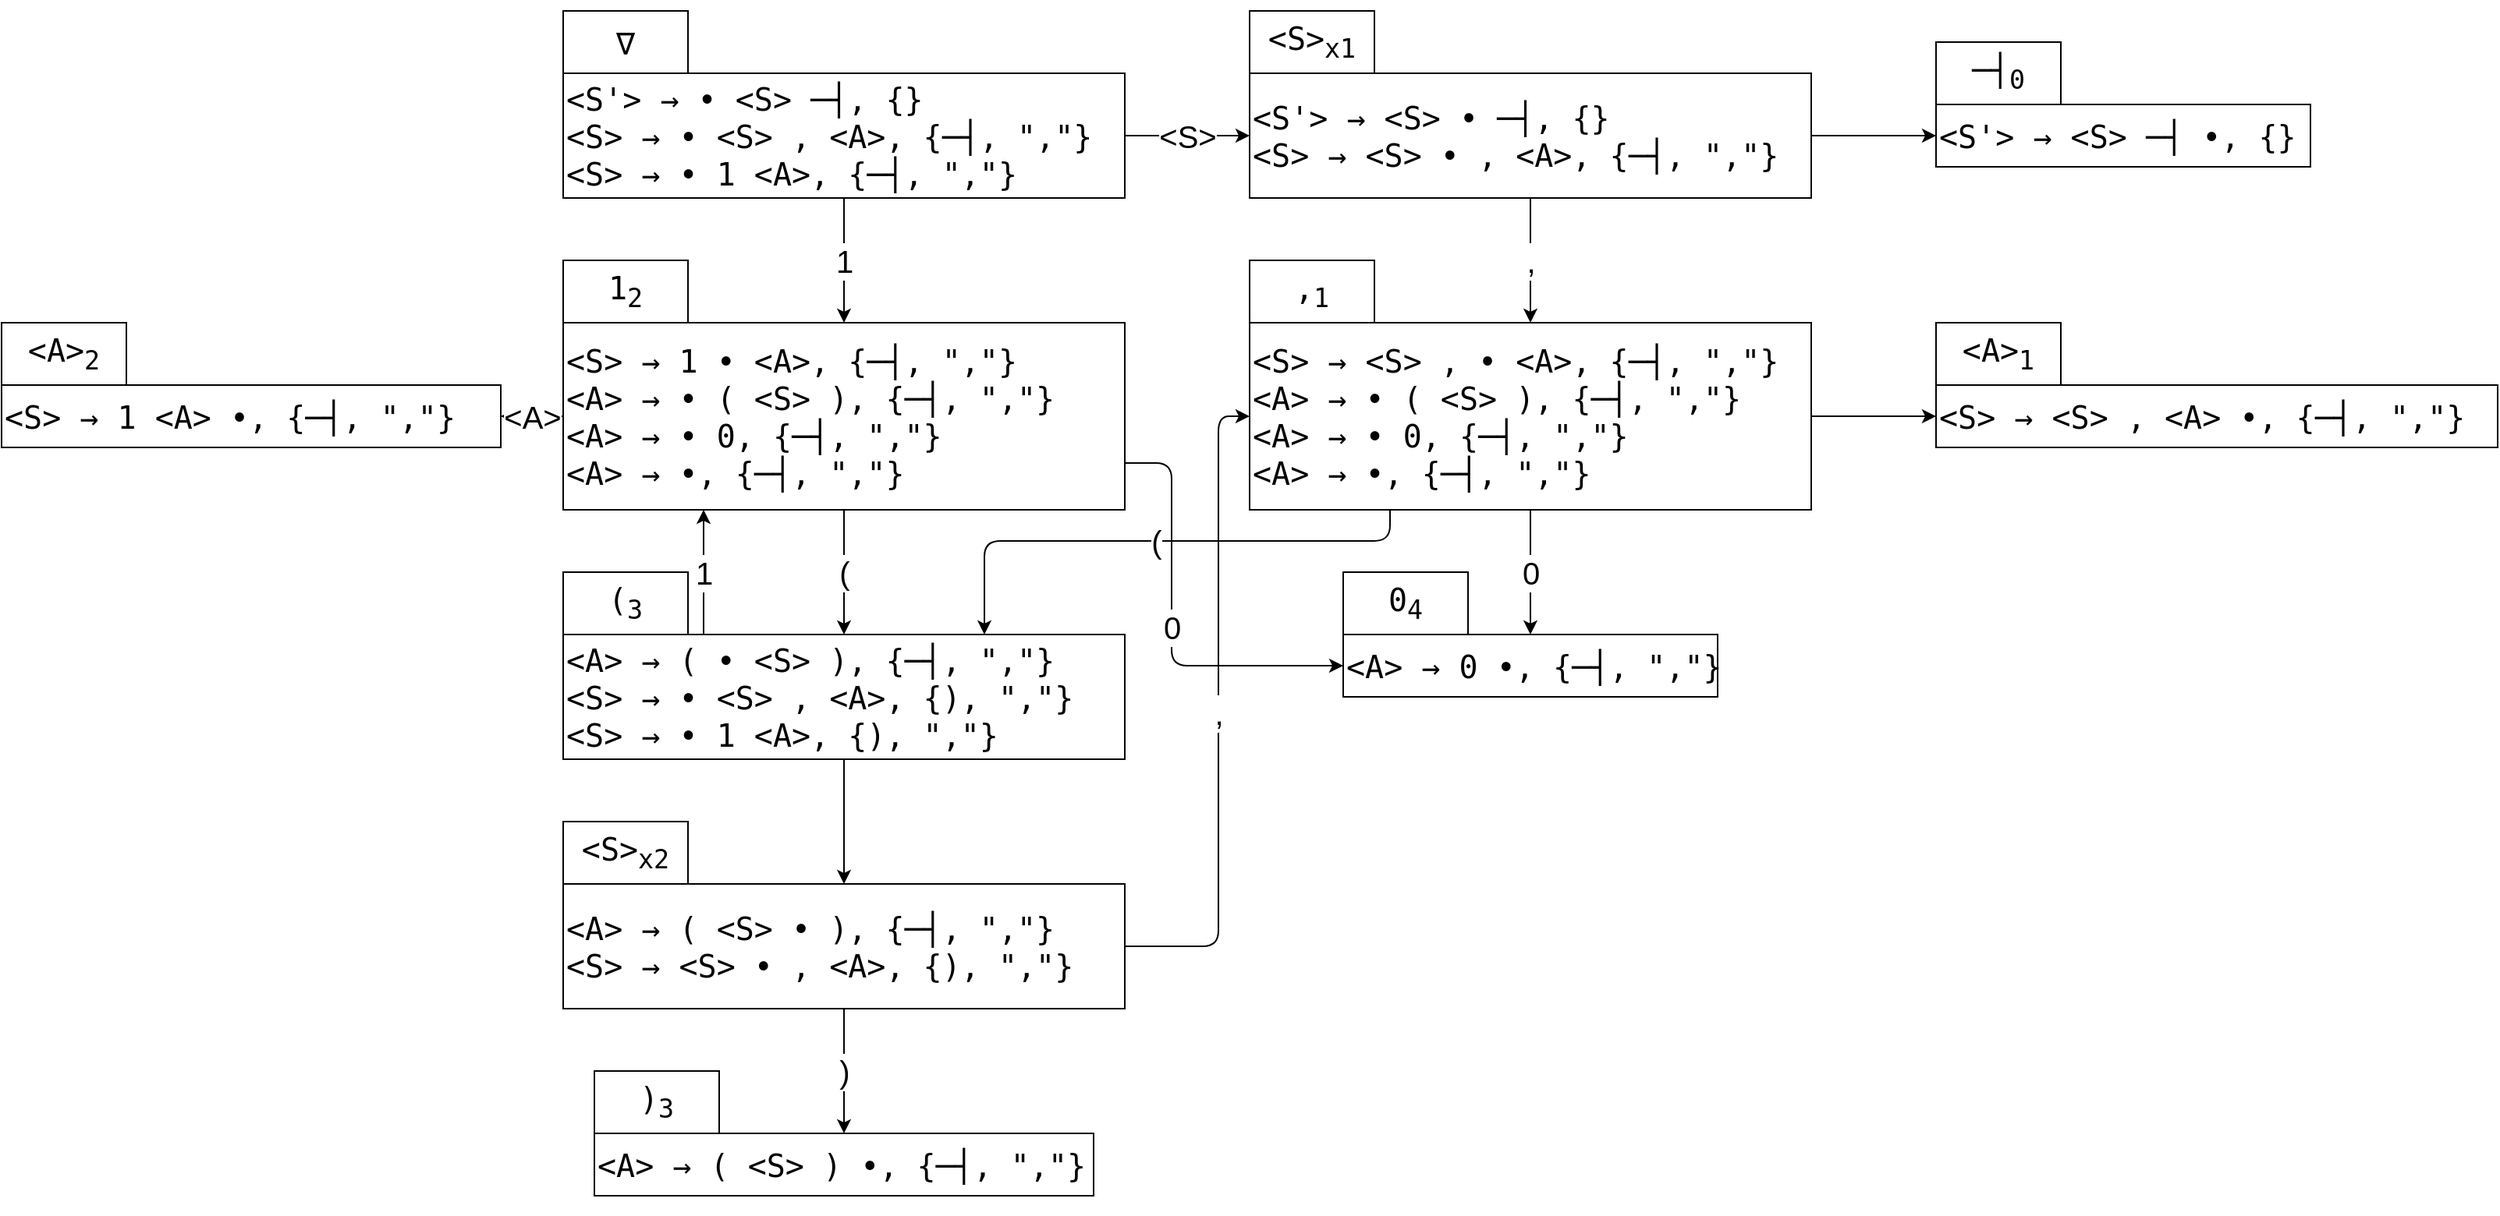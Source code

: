 <mxfile>
    <diagram id="FyQH_0DD5EB0fLvAyzvK" name="Automat">
        <mxGraphModel dx="1963" dy="1316" grid="1" gridSize="10" guides="1" tooltips="1" connect="1" arrows="1" fold="1" page="1" pageScale="1" pageWidth="850" pageHeight="1100" math="0" shadow="0">
            <root>
                <mxCell id="0"/>
                <mxCell id="1" parent="0"/>
                <mxCell id="6" value="&lt;font style=&quot;font-size: 20px&quot;&gt;&amp;lt;S&amp;gt;&lt;/font&gt;" style="edgeStyle=none;html=1;exitX=1;exitY=0.5;exitDx=0;exitDy=0;entryX=0;entryY=0.5;entryDx=0;entryDy=0;" edge="1" parent="1" source="2" target="4">
                    <mxGeometry relative="1" as="geometry"/>
                </mxCell>
                <mxCell id="15" value="1" style="edgeStyle=none;html=1;exitX=0.5;exitY=1;exitDx=0;exitDy=0;fontSize=20;entryX=0.5;entryY=0;entryDx=0;entryDy=0;" edge="1" parent="1" source="2" target="12">
                    <mxGeometry relative="1" as="geometry">
                        <mxPoint x="340" y="330" as="targetPoint"/>
                    </mxGeometry>
                </mxCell>
                <mxCell id="2" value="&lt;pre&gt;&lt;span style=&quot;font-size: 20px&quot;&gt;&amp;lt;S'&amp;gt; → • &amp;lt;S&amp;gt; ─┤, {}&lt;br/&gt;&amp;lt;S&amp;gt; → • &amp;lt;S&amp;gt; , &amp;lt;A&amp;gt;, {─┤, &quot;,&quot;}&lt;br/&gt;&amp;lt;S&amp;gt; → • 1 &amp;lt;A&amp;gt;, {─┤, &quot;,&quot;}&lt;/span&gt;&lt;br&gt;&lt;/pre&gt;" style="rounded=0;whiteSpace=wrap;html=1;align=left;" vertex="1" parent="1">
                    <mxGeometry x="160" y="160" width="360" height="80" as="geometry"/>
                </mxCell>
                <mxCell id="3" value="&lt;pre&gt;&lt;font style=&quot;font-size: 20px&quot;&gt;∇&lt;/font&gt;&lt;/pre&gt;" style="rounded=0;whiteSpace=wrap;html=1;" vertex="1" parent="1">
                    <mxGeometry x="160" y="120" width="80" height="40" as="geometry"/>
                </mxCell>
                <mxCell id="9" style="edgeStyle=none;html=1;exitX=1;exitY=0.5;exitDx=0;exitDy=0;entryX=0;entryY=0.5;entryDx=0;entryDy=0;fontSize=20;" edge="1" parent="1" source="4" target="7">
                    <mxGeometry relative="1" as="geometry"/>
                </mxCell>
                <mxCell id="16" value="," style="edgeStyle=none;html=1;exitX=0.5;exitY=1;exitDx=0;exitDy=0;entryX=0.5;entryY=0;entryDx=0;entryDy=0;fontSize=20;" edge="1" parent="1" source="4" target="10">
                    <mxGeometry relative="1" as="geometry"/>
                </mxCell>
                <mxCell id="4" value="&lt;pre&gt;&lt;span style=&quot;font-size: 20px&quot;&gt;&amp;lt;S'&amp;gt; → &amp;lt;S&amp;gt; • ─┤, {}&lt;br&gt;&amp;lt;S&amp;gt; → &amp;lt;S&amp;gt; • , &amp;lt;A&amp;gt;, {─┤, &quot;,&quot;}&lt;br&gt;&lt;/span&gt;&lt;/pre&gt;" style="rounded=0;whiteSpace=wrap;html=1;align=left;" vertex="1" parent="1">
                    <mxGeometry x="600" y="160" width="360" height="80" as="geometry"/>
                </mxCell>
                <mxCell id="5" value="&lt;pre&gt;&lt;font style=&quot;font-size: 20px&quot;&gt;&amp;lt;S&amp;gt;&lt;sub&gt;x1&lt;/sub&gt;&lt;/font&gt;&lt;/pre&gt;" style="rounded=0;whiteSpace=wrap;html=1;" vertex="1" parent="1">
                    <mxGeometry x="600" y="120" width="80" height="40" as="geometry"/>
                </mxCell>
                <mxCell id="7" value="&lt;pre&gt;&lt;pre&gt;&amp;lt;S'&amp;gt; → &amp;lt;S&amp;gt; ─┤ •, {}&lt;br&gt;&lt;/pre&gt;&lt;/pre&gt;" style="rounded=0;whiteSpace=wrap;html=1;align=left;fontSize=20;" vertex="1" parent="1">
                    <mxGeometry x="1040" y="180" width="240" height="40" as="geometry"/>
                </mxCell>
                <mxCell id="8" value="&lt;pre&gt;&lt;pre style=&quot;font-size: 12px ; text-align: left&quot;&gt;&lt;span style=&quot;font-size: 20px&quot;&gt;─┤&lt;sub&gt;0&lt;/sub&gt;&lt;/span&gt;&lt;/pre&gt;&lt;/pre&gt;" style="rounded=0;whiteSpace=wrap;html=1;fontSize=20;" vertex="1" parent="1">
                    <mxGeometry x="1040" y="140" width="80" height="40" as="geometry"/>
                </mxCell>
                <mxCell id="20" value="(" style="edgeStyle=none;html=1;exitX=0.25;exitY=1;exitDx=0;exitDy=0;entryX=0.75;entryY=0;entryDx=0;entryDy=0;fontSize=20;" edge="1" parent="1" source="10" target="17">
                    <mxGeometry relative="1" as="geometry">
                        <Array as="points">
                            <mxPoint x="690" y="460"/>
                            <mxPoint x="430" y="460"/>
                        </Array>
                    </mxGeometry>
                </mxCell>
                <mxCell id="28" value="0" style="edgeStyle=none;html=1;exitX=0.5;exitY=1;exitDx=0;exitDy=0;entryX=0.5;entryY=0;entryDx=0;entryDy=0;fontSize=20;" edge="1" parent="1" source="10" target="21">
                    <mxGeometry relative="1" as="geometry"/>
                </mxCell>
                <mxCell id="40" style="edgeStyle=none;html=1;exitX=1;exitY=0.5;exitDx=0;exitDy=0;entryX=0;entryY=0.5;entryDx=0;entryDy=0;fontSize=20;" edge="1" parent="1" source="10" target="32">
                    <mxGeometry relative="1" as="geometry"/>
                </mxCell>
                <mxCell id="10" value="&lt;pre&gt;&lt;pre&gt;&amp;lt;S&amp;gt; → &amp;lt;S&amp;gt; , • &amp;lt;A&amp;gt;, {─┤, &quot;,&quot;}&lt;br/&gt;&amp;lt;A&amp;gt; → • ( &amp;lt;S&amp;gt; ), {─┤, &quot;,&quot;}&lt;br/&gt;&amp;lt;A&amp;gt; → • 0, {─┤, &quot;,&quot;}&lt;br/&gt;&amp;lt;A&amp;gt; → •, {─┤, &quot;,&quot;}&lt;span style=&quot;font-size: 12px&quot;&gt;&lt;br&gt;&lt;/span&gt;&lt;/pre&gt;&lt;/pre&gt;" style="rounded=0;whiteSpace=wrap;html=1;align=left;fontSize=20;" vertex="1" parent="1">
                    <mxGeometry x="600" y="320" width="360" height="120" as="geometry"/>
                </mxCell>
                <mxCell id="11" value="&lt;pre&gt;&lt;font style=&quot;font-size: 20px&quot;&gt;,&lt;sub&gt;1&lt;/sub&gt;&lt;/font&gt;&lt;/pre&gt;" style="rounded=0;whiteSpace=wrap;html=1;fontSize=20;" vertex="1" parent="1">
                    <mxGeometry x="600" y="280" width="80" height="40" as="geometry"/>
                </mxCell>
                <mxCell id="19" value="(" style="edgeStyle=none;html=1;exitX=0.5;exitY=1;exitDx=0;exitDy=0;entryX=0.5;entryY=0;entryDx=0;entryDy=0;fontSize=20;" edge="1" parent="1" source="12" target="17">
                    <mxGeometry relative="1" as="geometry"/>
                </mxCell>
                <mxCell id="30" value="0" style="edgeStyle=none;html=1;exitX=1;exitY=0.75;exitDx=0;exitDy=0;entryX=0;entryY=0.5;entryDx=0;entryDy=0;fontSize=20;" edge="1" parent="1" source="12" target="21">
                    <mxGeometry relative="1" as="geometry">
                        <Array as="points">
                            <mxPoint x="550" y="410"/>
                            <mxPoint x="550" y="540"/>
                        </Array>
                    </mxGeometry>
                </mxCell>
                <mxCell id="38" value="&amp;lt;A&amp;gt;" style="edgeStyle=none;html=1;exitX=0;exitY=0.5;exitDx=0;exitDy=0;entryX=1;entryY=0.5;entryDx=0;entryDy=0;fontSize=20;" edge="1" parent="1" source="12" target="34">
                    <mxGeometry relative="1" as="geometry"/>
                </mxCell>
                <mxCell id="12" value="&lt;pre&gt;&lt;pre&gt;&amp;lt;S&amp;gt; → 1 • &amp;lt;A&amp;gt;, {─┤, &quot;,&quot;}&lt;br/&gt;&amp;lt;A&amp;gt; → • ( &amp;lt;S&amp;gt; ), {─┤, &quot;,&quot;}&lt;br/&gt;&amp;lt;A&amp;gt; → • 0, {─┤, &quot;,&quot;}&lt;br/&gt;&amp;lt;A&amp;gt; → •, {─┤, &quot;,&quot;}&lt;br/&gt;&lt;/pre&gt;&lt;/pre&gt;" style="rounded=0;whiteSpace=wrap;html=1;align=left;fontSize=20;" vertex="1" parent="1">
                    <mxGeometry x="160" y="320" width="360" height="120" as="geometry"/>
                </mxCell>
                <mxCell id="13" value="&lt;pre&gt;&lt;font style=&quot;font-size: 20px&quot;&gt;1&lt;sub&gt;2&lt;/sub&gt;&lt;/font&gt;&lt;/pre&gt;" style="rounded=0;whiteSpace=wrap;html=1;fontSize=20;" vertex="1" parent="1">
                    <mxGeometry x="160" y="280" width="80" height="40" as="geometry"/>
                </mxCell>
                <mxCell id="23" value="1" style="edgeStyle=none;html=1;exitX=0.25;exitY=0;exitDx=0;exitDy=0;entryX=0.25;entryY=1;entryDx=0;entryDy=0;fontSize=20;" edge="1" parent="1" source="17" target="12">
                    <mxGeometry relative="1" as="geometry"/>
                </mxCell>
                <mxCell id="26" style="edgeStyle=none;html=1;exitX=0.5;exitY=1;exitDx=0;exitDy=0;entryX=0.5;entryY=0;entryDx=0;entryDy=0;fontSize=20;" edge="1" parent="1" source="17" target="24">
                    <mxGeometry relative="1" as="geometry"/>
                </mxCell>
                <mxCell id="17" value="&lt;pre&gt;&amp;lt;A&amp;gt; → ( • &amp;lt;S&amp;gt; ), {─┤, &quot;,&quot;}&lt;br&gt;&amp;lt;S&amp;gt; → • &amp;lt;S&amp;gt; , &amp;lt;A&amp;gt;, {), &quot;,&quot;}&lt;br&gt;&amp;lt;S&amp;gt; → • 1 &amp;lt;A&amp;gt;, {), &quot;,&quot;}&lt;/pre&gt;" style="rounded=0;whiteSpace=wrap;html=1;align=left;fontSize=20;" vertex="1" parent="1">
                    <mxGeometry x="160" y="520" width="360" height="80" as="geometry"/>
                </mxCell>
                <mxCell id="18" value="&lt;pre&gt;(&lt;sub&gt;3&lt;/sub&gt;&lt;/pre&gt;" style="rounded=0;whiteSpace=wrap;html=1;fontSize=20;" vertex="1" parent="1">
                    <mxGeometry x="160" y="480" width="80" height="40" as="geometry"/>
                </mxCell>
                <mxCell id="21" value="&lt;pre&gt;&amp;lt;A&amp;gt; → 0 •, {─┤, &quot;,&quot;}&lt;br&gt;&lt;/pre&gt;" style="rounded=0;whiteSpace=wrap;html=1;align=left;fontSize=20;" vertex="1" parent="1">
                    <mxGeometry x="660" y="520" width="240" height="40" as="geometry"/>
                </mxCell>
                <mxCell id="22" value="&lt;pre&gt;&lt;font style=&quot;font-size: 20px&quot;&gt;0&lt;sub&gt;4&lt;/sub&gt;&lt;/font&gt;&lt;/pre&gt;" style="rounded=0;whiteSpace=wrap;html=1;fontSize=20;" vertex="1" parent="1">
                    <mxGeometry x="660" y="480" width="80" height="40" as="geometry"/>
                </mxCell>
                <mxCell id="27" value="," style="edgeStyle=none;html=1;exitX=1;exitY=0.5;exitDx=0;exitDy=0;entryX=0;entryY=0.5;entryDx=0;entryDy=0;fontSize=20;" edge="1" parent="1" source="24" target="10">
                    <mxGeometry relative="1" as="geometry">
                        <Array as="points">
                            <mxPoint x="580" y="720"/>
                            <mxPoint x="580" y="380"/>
                        </Array>
                    </mxGeometry>
                </mxCell>
                <mxCell id="39" value=")" style="edgeStyle=none;html=1;exitX=0.5;exitY=1;exitDx=0;exitDy=0;entryX=0.5;entryY=0;entryDx=0;entryDy=0;fontSize=20;" edge="1" parent="1" source="24" target="36">
                    <mxGeometry relative="1" as="geometry"/>
                </mxCell>
                <mxCell id="24" value="&lt;pre&gt;&amp;lt;A&amp;gt; → ( &amp;lt;S&amp;gt; • ), {─┤, &quot;,&quot;}&lt;br&gt;&amp;lt;S&amp;gt; → &amp;lt;S&amp;gt; • , &amp;lt;A&amp;gt;, {), &quot;,&quot;}&lt;br&gt;&lt;/pre&gt;" style="rounded=0;whiteSpace=wrap;html=1;align=left;fontSize=20;" vertex="1" parent="1">
                    <mxGeometry x="160" y="680" width="360" height="80" as="geometry"/>
                </mxCell>
                <mxCell id="25" value="&lt;pre&gt;&lt;font style=&quot;font-size: 20px&quot;&gt;&amp;lt;S&amp;gt;&lt;sub&gt;x2&lt;/sub&gt;&lt;/font&gt;&lt;/pre&gt;" style="rounded=0;whiteSpace=wrap;html=1;fontSize=20;" vertex="1" parent="1">
                    <mxGeometry x="160" y="640" width="80" height="40" as="geometry"/>
                </mxCell>
                <mxCell id="32" value="&lt;pre&gt;&amp;lt;S&amp;gt; → &amp;lt;S&amp;gt; , &amp;lt;A&amp;gt; •, {─┤, &quot;,&quot;}&lt;br&gt;&lt;/pre&gt;" style="rounded=0;whiteSpace=wrap;html=1;align=left;fontSize=20;" vertex="1" parent="1">
                    <mxGeometry x="1040" y="360" width="360" height="40" as="geometry"/>
                </mxCell>
                <mxCell id="33" value="&lt;pre&gt;&lt;font style=&quot;font-size: 20px&quot;&gt;&amp;lt;A&amp;gt;&lt;sub&gt;1&lt;/sub&gt;&lt;/font&gt;&lt;/pre&gt;" style="rounded=0;whiteSpace=wrap;html=1;fontSize=20;" vertex="1" parent="1">
                    <mxGeometry x="1040" y="320" width="80" height="40" as="geometry"/>
                </mxCell>
                <mxCell id="34" value="&lt;pre&gt;&amp;lt;S&amp;gt; → 1 &amp;lt;A&amp;gt; •, {─┤, &quot;,&quot;}&lt;/pre&gt;" style="rounded=0;whiteSpace=wrap;html=1;align=left;fontSize=20;" vertex="1" parent="1">
                    <mxGeometry x="-200" y="360" width="320" height="40" as="geometry"/>
                </mxCell>
                <mxCell id="35" value="&lt;pre&gt;&amp;lt;A&amp;gt;&lt;sub&gt;2&lt;/sub&gt;&lt;/pre&gt;" style="rounded=0;whiteSpace=wrap;html=1;fontSize=20;" vertex="1" parent="1">
                    <mxGeometry x="-200" y="320" width="80" height="40" as="geometry"/>
                </mxCell>
                <mxCell id="36" value="&lt;pre&gt;&amp;lt;A&amp;gt; → ( &amp;lt;S&amp;gt; ) •, {─┤, &quot;,&quot;}&lt;br&gt;&lt;/pre&gt;" style="rounded=0;whiteSpace=wrap;html=1;align=left;fontSize=20;" vertex="1" parent="1">
                    <mxGeometry x="180" y="840" width="320" height="40" as="geometry"/>
                </mxCell>
                <mxCell id="37" value="&lt;pre&gt;&lt;font style=&quot;font-size: 20px&quot;&gt;)&lt;sub&gt;3&lt;/sub&gt;&lt;/font&gt;&lt;/pre&gt;" style="rounded=0;whiteSpace=wrap;html=1;fontSize=20;" vertex="1" parent="1">
                    <mxGeometry x="180" y="800" width="80" height="40" as="geometry"/>
                </mxCell>
            </root>
        </mxGraphModel>
    </diagram>
</mxfile>
